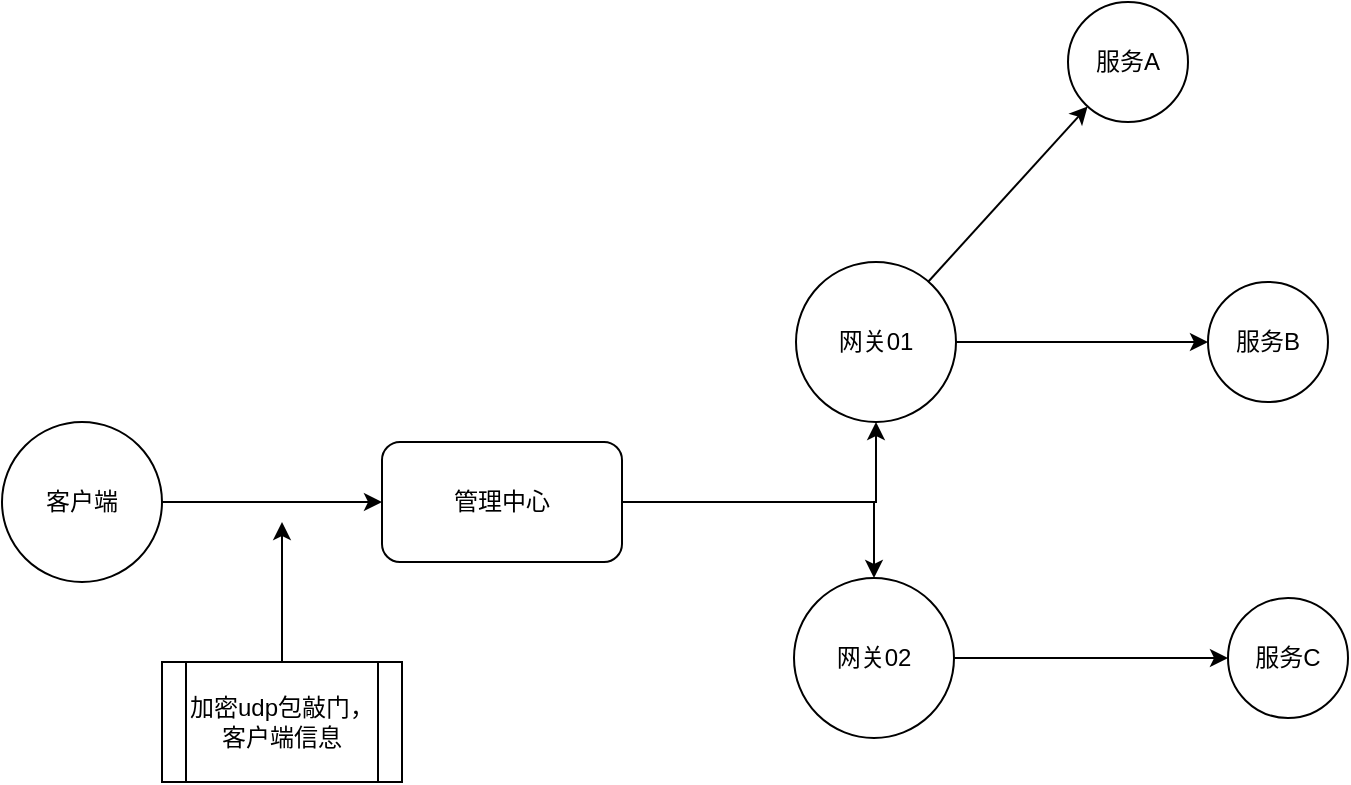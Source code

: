 <mxfile version="20.2.6" type="github">
  <diagram id="kgpKYQtTHZ0yAKxKKP6v" name="Page-1">
    <mxGraphModel dx="1422" dy="794" grid="1" gridSize="10" guides="1" tooltips="1" connect="1" arrows="1" fold="1" page="1" pageScale="1" pageWidth="850" pageHeight="1100" math="0" shadow="0">
      <root>
        <mxCell id="0" />
        <mxCell id="1" parent="0" />
        <mxCell id="8DFN-el8BNy6IUt9Lmj8-7" value="" style="edgeStyle=orthogonalEdgeStyle;rounded=0;orthogonalLoop=1;jettySize=auto;html=1;" edge="1" parent="1" source="8DFN-el8BNy6IUt9Lmj8-2" target="8DFN-el8BNy6IUt9Lmj8-3">
          <mxGeometry relative="1" as="geometry" />
        </mxCell>
        <mxCell id="8DFN-el8BNy6IUt9Lmj8-2" value="客户端" style="ellipse;whiteSpace=wrap;html=1;aspect=fixed;" vertex="1" parent="1">
          <mxGeometry x="27" y="330" width="80" height="80" as="geometry" />
        </mxCell>
        <mxCell id="8DFN-el8BNy6IUt9Lmj8-11" style="edgeStyle=orthogonalEdgeStyle;rounded=0;orthogonalLoop=1;jettySize=auto;html=1;" edge="1" parent="1" source="8DFN-el8BNy6IUt9Lmj8-3" target="8DFN-el8BNy6IUt9Lmj8-4">
          <mxGeometry relative="1" as="geometry" />
        </mxCell>
        <mxCell id="8DFN-el8BNy6IUt9Lmj8-12" style="edgeStyle=orthogonalEdgeStyle;rounded=0;orthogonalLoop=1;jettySize=auto;html=1;entryX=0.5;entryY=0;entryDx=0;entryDy=0;" edge="1" parent="1" source="8DFN-el8BNy6IUt9Lmj8-3" target="8DFN-el8BNy6IUt9Lmj8-5">
          <mxGeometry relative="1" as="geometry" />
        </mxCell>
        <mxCell id="8DFN-el8BNy6IUt9Lmj8-3" value="管理中心" style="rounded=1;whiteSpace=wrap;html=1;" vertex="1" parent="1">
          <mxGeometry x="217" y="340" width="120" height="60" as="geometry" />
        </mxCell>
        <mxCell id="8DFN-el8BNy6IUt9Lmj8-16" style="edgeStyle=orthogonalEdgeStyle;rounded=0;orthogonalLoop=1;jettySize=auto;html=1;entryX=0;entryY=0.5;entryDx=0;entryDy=0;" edge="1" parent="1" source="8DFN-el8BNy6IUt9Lmj8-4" target="8DFN-el8BNy6IUt9Lmj8-15">
          <mxGeometry relative="1" as="geometry" />
        </mxCell>
        <mxCell id="8DFN-el8BNy6IUt9Lmj8-4" value="网关01" style="ellipse;whiteSpace=wrap;html=1;aspect=fixed;" vertex="1" parent="1">
          <mxGeometry x="424" y="250" width="80" height="80" as="geometry" />
        </mxCell>
        <mxCell id="8DFN-el8BNy6IUt9Lmj8-18" style="edgeStyle=orthogonalEdgeStyle;rounded=0;orthogonalLoop=1;jettySize=auto;html=1;entryX=0;entryY=0.5;entryDx=0;entryDy=0;" edge="1" parent="1" source="8DFN-el8BNy6IUt9Lmj8-5" target="8DFN-el8BNy6IUt9Lmj8-17">
          <mxGeometry relative="1" as="geometry" />
        </mxCell>
        <mxCell id="8DFN-el8BNy6IUt9Lmj8-5" value="网关02" style="ellipse;whiteSpace=wrap;html=1;aspect=fixed;" vertex="1" parent="1">
          <mxGeometry x="423" y="408" width="80" height="80" as="geometry" />
        </mxCell>
        <mxCell id="8DFN-el8BNy6IUt9Lmj8-6" value="服务A" style="ellipse;whiteSpace=wrap;html=1;aspect=fixed;" vertex="1" parent="1">
          <mxGeometry x="560" y="120" width="60" height="60" as="geometry" />
        </mxCell>
        <mxCell id="8DFN-el8BNy6IUt9Lmj8-10" style="edgeStyle=orthogonalEdgeStyle;rounded=0;orthogonalLoop=1;jettySize=auto;html=1;" edge="1" parent="1" source="8DFN-el8BNy6IUt9Lmj8-8">
          <mxGeometry relative="1" as="geometry">
            <mxPoint x="167" y="380" as="targetPoint" />
          </mxGeometry>
        </mxCell>
        <mxCell id="8DFN-el8BNy6IUt9Lmj8-8" value="加密udp包敲门，&lt;br&gt;客户端信息" style="shape=process;whiteSpace=wrap;html=1;backgroundOutline=1;" vertex="1" parent="1">
          <mxGeometry x="107" y="450" width="120" height="60" as="geometry" />
        </mxCell>
        <mxCell id="8DFN-el8BNy6IUt9Lmj8-14" value="" style="endArrow=classic;html=1;rounded=0;" edge="1" parent="1" target="8DFN-el8BNy6IUt9Lmj8-6">
          <mxGeometry width="50" height="50" relative="1" as="geometry">
            <mxPoint x="490" y="260" as="sourcePoint" />
            <mxPoint x="540" y="210" as="targetPoint" />
          </mxGeometry>
        </mxCell>
        <mxCell id="8DFN-el8BNy6IUt9Lmj8-15" value="服务B" style="ellipse;whiteSpace=wrap;html=1;aspect=fixed;" vertex="1" parent="1">
          <mxGeometry x="630" y="260" width="60" height="60" as="geometry" />
        </mxCell>
        <mxCell id="8DFN-el8BNy6IUt9Lmj8-17" value="服务C" style="ellipse;whiteSpace=wrap;html=1;aspect=fixed;" vertex="1" parent="1">
          <mxGeometry x="640" y="418" width="60" height="60" as="geometry" />
        </mxCell>
      </root>
    </mxGraphModel>
  </diagram>
</mxfile>
